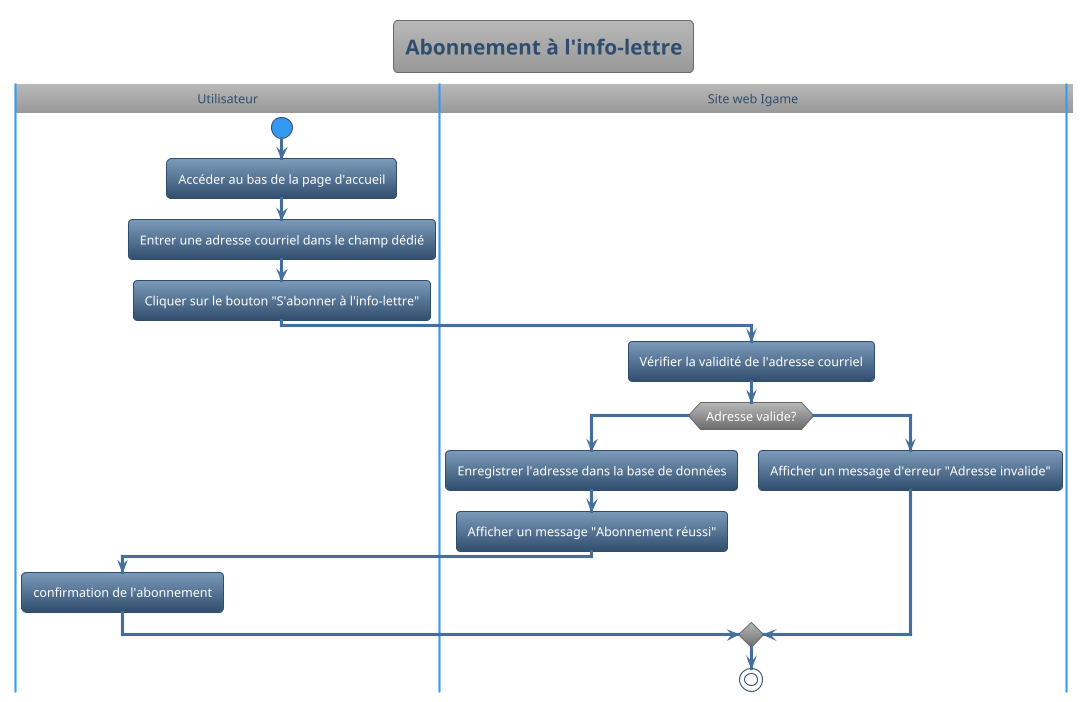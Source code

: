 @startuml
!theme spacelab
title Abonnement à l'info-lettre
|Utilisateur|
start
:Accéder au bas de la page d'accueil;
:Entrer une adresse courriel dans le champ dédié;
:Cliquer sur le bouton "S'abonner à l'info-lettre";
|Site web Igame|
:Vérifier la validité de l'adresse courriel;
if (Adresse valide?) then (Oui)
  :Enregistrer l'adresse dans la base de données;
  :Afficher un message "Abonnement réussi";
  |Utilisateur|
  :confirmation de l'abonnement;
  |Site web Igame|
else (Non)
  :Afficher un message d'erreur "Adresse invalide";
endif
stop
@enduml
